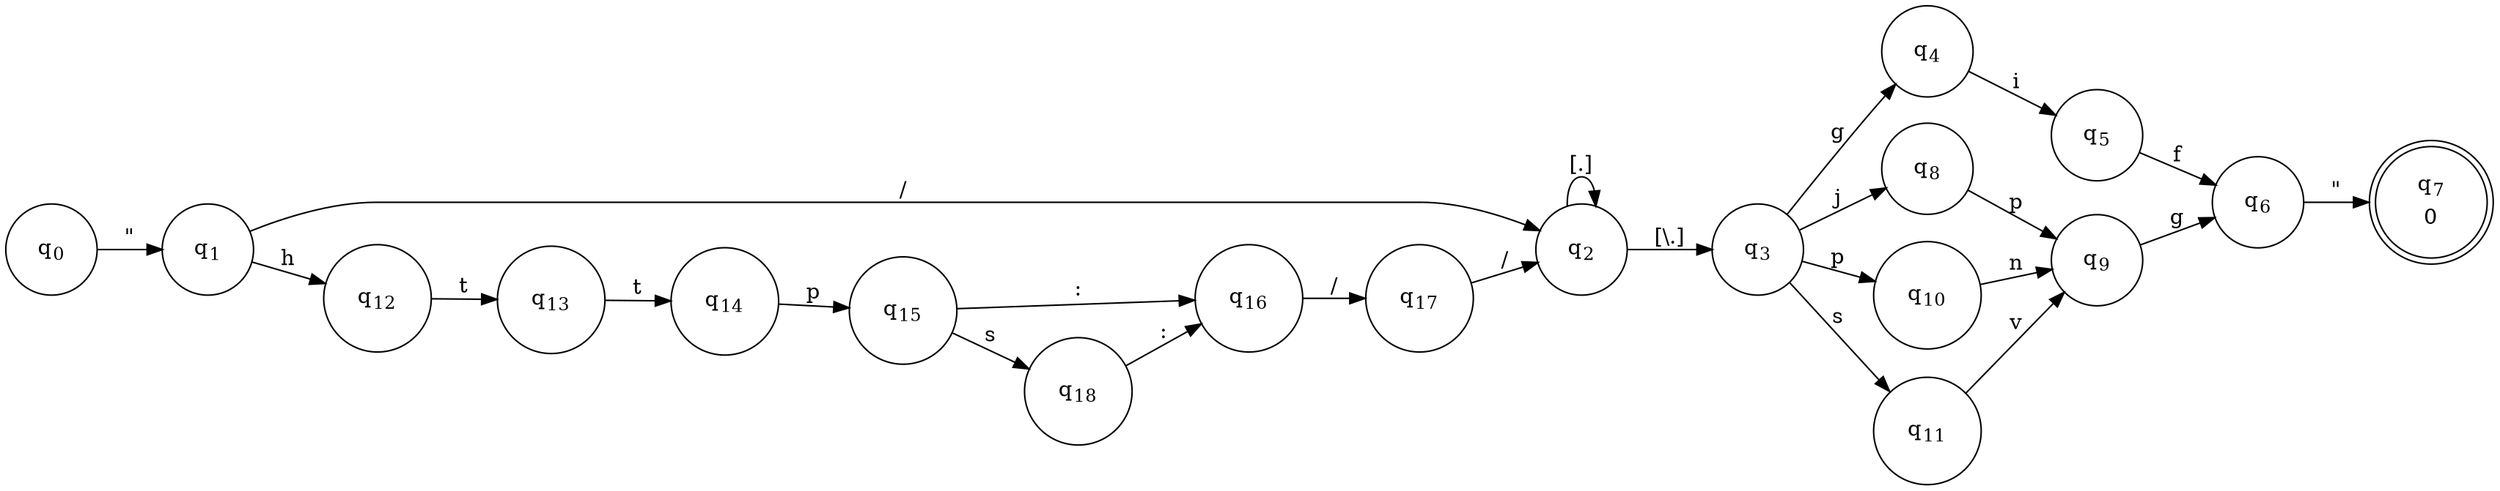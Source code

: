digraph FFA {
rankdir=LR
node [shape=circle]
q0->q1 [label="\""]
q1->q2 [label="/"]
q1->q12 [label="h"]
q2->q2 [label="[.]"]
q2->q3 [label="[\\.]"]
q3->q4 [label="g"]
q3->q8 [label="j"]
q3->q10 [label="p"]
q3->q11 [label="s"]
q4->q5 [label="i"]
q5->q6 [label="f"]
q6->q7 [label="\""]
q8->q9 [label="p"]
q9->q6 [label="g"]
q10->q9 [label="n"]
q11->q9 [label="v"]
q12->q13 [label="t"]
q13->q14 [label="t"]
q14->q15 [label="p"]
q15->q16 [label=":"]
q15->q18 [label="s"]
q16->q17 [label="/"]
q17->q2 [label="/"]
q18->q16 [label=":"]
q0 [label=<<TABLE BORDER="0"><TR><TD>q<SUB>0</SUB></TD></TR></TABLE>>]
q1 [label=<<TABLE BORDER="0"><TR><TD>q<SUB>1</SUB></TD></TR></TABLE>>]
q2 [label=<<TABLE BORDER="0"><TR><TD>q<SUB>2</SUB></TD></TR></TABLE>>]
q3 [label=<<TABLE BORDER="0"><TR><TD>q<SUB>3</SUB></TD></TR></TABLE>>]
q4 [label=<<TABLE BORDER="0"><TR><TD>q<SUB>4</SUB></TD></TR></TABLE>>]
q5 [label=<<TABLE BORDER="0"><TR><TD>q<SUB>5</SUB></TD></TR></TABLE>>]
q6 [label=<<TABLE BORDER="0"><TR><TD>q<SUB>6</SUB></TD></TR></TABLE>>]
q7 [label=<<TABLE BORDER="0"><TR><TD>q<SUB>7</SUB></TD></TR><TR><TD>0</TD></TR></TABLE>>,shape=doublecircle]
q8 [label=<<TABLE BORDER="0"><TR><TD>q<SUB>8</SUB></TD></TR></TABLE>>]
q9 [label=<<TABLE BORDER="0"><TR><TD>q<SUB>9</SUB></TD></TR></TABLE>>]
q10 [label=<<TABLE BORDER="0"><TR><TD>q<SUB>10</SUB></TD></TR></TABLE>>]
q11 [label=<<TABLE BORDER="0"><TR><TD>q<SUB>11</SUB></TD></TR></TABLE>>]
q12 [label=<<TABLE BORDER="0"><TR><TD>q<SUB>12</SUB></TD></TR></TABLE>>]
q13 [label=<<TABLE BORDER="0"><TR><TD>q<SUB>13</SUB></TD></TR></TABLE>>]
q14 [label=<<TABLE BORDER="0"><TR><TD>q<SUB>14</SUB></TD></TR></TABLE>>]
q15 [label=<<TABLE BORDER="0"><TR><TD>q<SUB>15</SUB></TD></TR></TABLE>>]
q16 [label=<<TABLE BORDER="0"><TR><TD>q<SUB>16</SUB></TD></TR></TABLE>>]
q17 [label=<<TABLE BORDER="0"><TR><TD>q<SUB>17</SUB></TD></TR></TABLE>>]
q18 [label=<<TABLE BORDER="0"><TR><TD>q<SUB>18</SUB></TD></TR></TABLE>>]
q7,q7 [shape=doublecircle]
}
